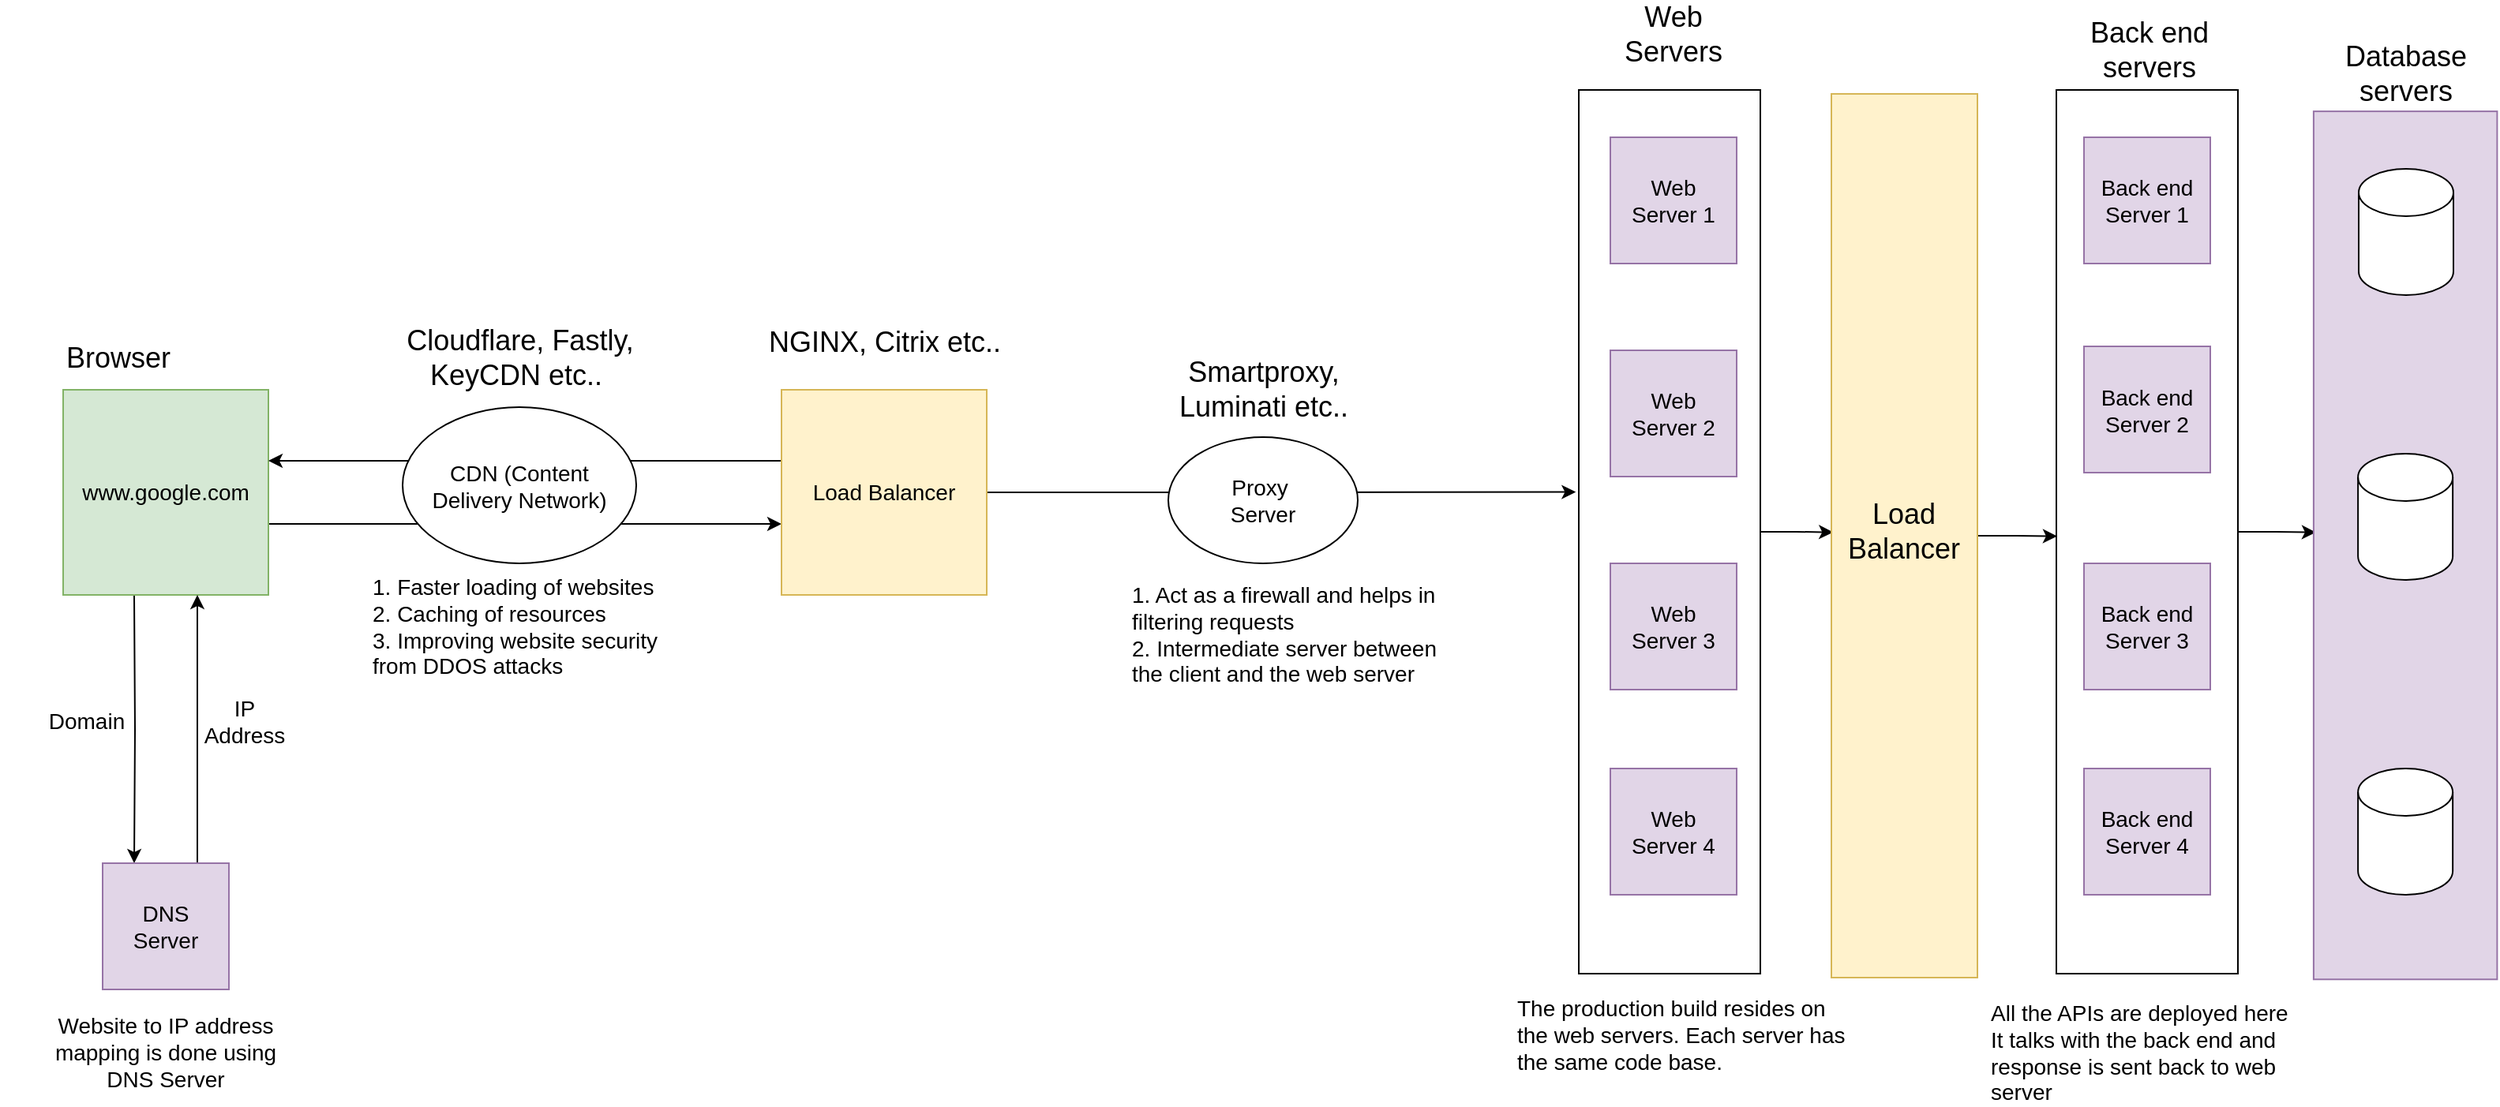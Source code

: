 <mxfile version="14.1.2" type="device"><diagram id="uPVvGhzSQa0sP1WNFT_e" name="Page-1"><mxGraphModel dx="2310" dy="1952" grid="1" gridSize="10" guides="1" tooltips="1" connect="1" arrows="1" fold="1" page="1" pageScale="1" pageWidth="827" pageHeight="1169" math="0" shadow="0"><root><mxCell id="0"/><mxCell id="1" parent="0"/><mxCell id="imSSAkni55InoHqeB1R4-46" style="edgeStyle=orthogonalEdgeStyle;rounded=0;orthogonalLoop=1;jettySize=auto;html=1;entryX=0.515;entryY=0.013;entryDx=0;entryDy=0;entryPerimeter=0;" parent="1" source="imSSAkni55InoHqeB1R4-41" target="imSSAkni55InoHqeB1R4-32" edge="1"><mxGeometry relative="1" as="geometry"/></mxCell><mxCell id="imSSAkni55InoHqeB1R4-41" value="" style="rounded=0;whiteSpace=wrap;html=1;rotation=-90;" parent="1" vertex="1"><mxGeometry x="650" y="232.5" width="560" height="115" as="geometry"/></mxCell><mxCell id="imSSAkni55InoHqeB1R4-44" style="edgeStyle=orthogonalEdgeStyle;rounded=0;orthogonalLoop=1;jettySize=auto;html=1;entryX=0.496;entryY=0.988;entryDx=0;entryDy=0;entryPerimeter=0;" parent="1" source="imSSAkni55InoHqeB1R4-37" target="imSSAkni55InoHqeB1R4-20" edge="1"><mxGeometry relative="1" as="geometry"/></mxCell><mxCell id="imSSAkni55InoHqeB1R4-37" value="" style="rounded=0;whiteSpace=wrap;html=1;rotation=-90;" parent="1" vertex="1"><mxGeometry x="347.5" y="232.5" width="560" height="115" as="geometry"/></mxCell><mxCell id="imSSAkni55InoHqeB1R4-5" style="edgeStyle=orthogonalEdgeStyle;rounded=0;orthogonalLoop=1;jettySize=auto;html=1;entryX=0.25;entryY=0;entryDx=0;entryDy=0;" parent="1" target="imSSAkni55InoHqeB1R4-2" edge="1"><mxGeometry relative="1" as="geometry"><mxPoint x="-345" y="330" as="sourcePoint"/><mxPoint x="-345" y="440" as="targetPoint"/></mxGeometry></mxCell><mxCell id="imSSAkni55InoHqeB1R4-10" style="edgeStyle=orthogonalEdgeStyle;rounded=0;orthogonalLoop=1;jettySize=auto;html=1;entryX=0;entryY=0.5;entryDx=0;entryDy=0;" parent="1" edge="1"><mxGeometry relative="1" as="geometry"><mxPoint x="-260" y="285" as="sourcePoint"/><mxPoint x="65.0" y="285" as="targetPoint"/></mxGeometry></mxCell><mxCell id="imSSAkni55InoHqeB1R4-1" value="&lt;font style=&quot;font-size: 14px&quot;&gt;www.google.com&lt;/font&gt;" style="whiteSpace=wrap;html=1;aspect=fixed;fillColor=#d5e8d4;strokeColor=#82b366;" parent="1" vertex="1"><mxGeometry x="-390" y="200" width="130" height="130" as="geometry"/></mxCell><mxCell id="imSSAkni55InoHqeB1R4-6" style="edgeStyle=orthogonalEdgeStyle;rounded=0;orthogonalLoop=1;jettySize=auto;html=1;exitX=0.75;exitY=0;exitDx=0;exitDy=0;" parent="1" source="imSSAkni55InoHqeB1R4-2" edge="1"><mxGeometry relative="1" as="geometry"><mxPoint x="-305" y="440" as="sourcePoint"/><mxPoint x="-305" y="330" as="targetPoint"/></mxGeometry></mxCell><mxCell id="imSSAkni55InoHqeB1R4-2" value="&lt;font style=&quot;font-size: 14px&quot;&gt;DNS&lt;br&gt;Server&lt;/font&gt;" style="whiteSpace=wrap;html=1;aspect=fixed;fillColor=#e1d5e7;strokeColor=#9673a6;" parent="1" vertex="1"><mxGeometry x="-365" y="500" width="80" height="80" as="geometry"/></mxCell><mxCell id="imSSAkni55InoHqeB1R4-7" value="&lt;font style=&quot;font-size: 18px&quot;&gt;Browser&lt;/font&gt;" style="text;html=1;strokeColor=none;fillColor=none;align=center;verticalAlign=middle;whiteSpace=wrap;rounded=0;" parent="1" vertex="1"><mxGeometry x="-375" y="170" width="40" height="20" as="geometry"/></mxCell><mxCell id="imSSAkni55InoHqeB1R4-8" value="&lt;font style=&quot;font-size: 14px&quot;&gt;IP Address&lt;/font&gt;" style="text;html=1;strokeColor=none;fillColor=none;align=center;verticalAlign=middle;whiteSpace=wrap;rounded=0;" parent="1" vertex="1"><mxGeometry x="-295" y="400" width="40" height="20" as="geometry"/></mxCell><mxCell id="imSSAkni55InoHqeB1R4-39" style="edgeStyle=orthogonalEdgeStyle;rounded=0;orthogonalLoop=1;jettySize=auto;html=1;entryX=0.545;entryY=-0.016;entryDx=0;entryDy=0;entryPerimeter=0;" parent="1" source="imSSAkni55InoHqeB1R4-9" target="imSSAkni55InoHqeB1R4-37" edge="1"><mxGeometry relative="1" as="geometry"/></mxCell><mxCell id="04SnWBow9OKNr6N17T-R-7" style="edgeStyle=orthogonalEdgeStyle;rounded=0;orthogonalLoop=1;jettySize=auto;html=1;entryX=1;entryY=0.5;entryDx=0;entryDy=0;" parent="1" edge="1"><mxGeometry relative="1" as="geometry"><mxPoint x="65.0" y="245" as="sourcePoint"/><mxPoint x="-260" y="245" as="targetPoint"/></mxGeometry></mxCell><mxCell id="imSSAkni55InoHqeB1R4-9" value="&lt;font style=&quot;font-size: 14px&quot;&gt;Load Balancer&lt;/font&gt;" style="whiteSpace=wrap;html=1;aspect=fixed;fillColor=#fff2cc;strokeColor=#d6b656;" parent="1" vertex="1"><mxGeometry x="65" y="200" width="130" height="130" as="geometry"/></mxCell><mxCell id="imSSAkni55InoHqeB1R4-11" value="&lt;font style=&quot;font-size: 14px&quot;&gt;Web&lt;br&gt;Server 1&lt;/font&gt;" style="whiteSpace=wrap;html=1;aspect=fixed;fillColor=#e1d5e7;strokeColor=#9673a6;" parent="1" vertex="1"><mxGeometry x="590" y="40" width="80" height="80" as="geometry"/></mxCell><mxCell id="imSSAkni55InoHqeB1R4-12" value="&lt;font style=&quot;font-size: 14px&quot;&gt;Web&lt;br&gt;Server 2&lt;/font&gt;" style="whiteSpace=wrap;html=1;aspect=fixed;fillColor=#e1d5e7;strokeColor=#9673a6;" parent="1" vertex="1"><mxGeometry x="590" y="175" width="80" height="80" as="geometry"/></mxCell><mxCell id="imSSAkni55InoHqeB1R4-13" value="&lt;font style=&quot;font-size: 14px&quot;&gt;Web&lt;br&gt;Server 3&lt;/font&gt;" style="whiteSpace=wrap;html=1;aspect=fixed;fillColor=#e1d5e7;strokeColor=#9673a6;" parent="1" vertex="1"><mxGeometry x="590" y="310" width="80" height="80" as="geometry"/></mxCell><mxCell id="imSSAkni55InoHqeB1R4-14" value="&lt;font style=&quot;font-size: 14px&quot;&gt;Web&lt;br&gt;Server 4&lt;/font&gt;" style="whiteSpace=wrap;html=1;aspect=fixed;fillColor=#e1d5e7;strokeColor=#9673a6;" parent="1" vertex="1"><mxGeometry x="590" y="440" width="80" height="80" as="geometry"/></mxCell><mxCell id="imSSAkni55InoHqeB1R4-45" style="edgeStyle=orthogonalEdgeStyle;rounded=0;orthogonalLoop=1;jettySize=auto;html=1;entryX=0.495;entryY=0.004;entryDx=0;entryDy=0;entryPerimeter=0;" parent="1" source="imSSAkni55InoHqeB1R4-20" target="imSSAkni55InoHqeB1R4-41" edge="1"><mxGeometry relative="1" as="geometry"/></mxCell><mxCell id="imSSAkni55InoHqeB1R4-20" value="" style="rounded=0;whiteSpace=wrap;html=1;rotation=90;fillColor=#fff2cc;strokeColor=#d6b656;" parent="1" vertex="1"><mxGeometry x="496.25" y="246.25" width="560" height="92.5" as="geometry"/></mxCell><mxCell id="imSSAkni55InoHqeB1R4-21" value="&lt;div&gt;&lt;span style=&quot;font-size: 18px&quot;&gt;Load&lt;/span&gt;&lt;/div&gt;&lt;font style=&quot;font-size: 18px&quot;&gt;&lt;div&gt;&lt;span&gt;Balancer&lt;/span&gt;&lt;/div&gt;&lt;/font&gt;" style="text;html=1;strokeColor=none;fillColor=none;align=center;verticalAlign=middle;whiteSpace=wrap;rounded=0;" parent="1" vertex="1"><mxGeometry x="756.25" y="280" width="40" height="20" as="geometry"/></mxCell><mxCell id="imSSAkni55InoHqeB1R4-22" value="&lt;span style=&quot;font-size: 14px&quot;&gt;Back end&lt;br&gt;Server 1&lt;/span&gt;" style="whiteSpace=wrap;html=1;aspect=fixed;fillColor=#e1d5e7;strokeColor=#9673a6;" parent="1" vertex="1"><mxGeometry x="890" y="40" width="80" height="80" as="geometry"/></mxCell><mxCell id="imSSAkni55InoHqeB1R4-23" value="&lt;span style=&quot;font-size: 14px&quot;&gt;Back end&lt;/span&gt;&lt;br style=&quot;font-size: 14px&quot;&gt;&lt;span style=&quot;font-size: 14px&quot;&gt;Server 2&lt;/span&gt;" style="whiteSpace=wrap;html=1;aspect=fixed;fillColor=#e1d5e7;strokeColor=#9673a6;" parent="1" vertex="1"><mxGeometry x="890" y="172.5" width="80" height="80" as="geometry"/></mxCell><mxCell id="imSSAkni55InoHqeB1R4-24" value="&lt;span style=&quot;font-size: 14px&quot;&gt;Back end&lt;/span&gt;&lt;br style=&quot;font-size: 14px&quot;&gt;&lt;span style=&quot;font-size: 14px&quot;&gt;Server 3&lt;/span&gt;" style="whiteSpace=wrap;html=1;aspect=fixed;fillColor=#e1d5e7;strokeColor=#9673a6;" parent="1" vertex="1"><mxGeometry x="890" y="310" width="80" height="80" as="geometry"/></mxCell><mxCell id="imSSAkni55InoHqeB1R4-25" value="&lt;span style=&quot;font-size: 14px&quot;&gt;Back end&lt;/span&gt;&lt;br style=&quot;font-size: 14px&quot;&gt;&lt;span style=&quot;font-size: 14px&quot;&gt;Server 4&lt;/span&gt;" style="whiteSpace=wrap;html=1;aspect=fixed;fillColor=#e1d5e7;strokeColor=#9673a6;" parent="1" vertex="1"><mxGeometry x="890" y="440" width="80" height="80" as="geometry"/></mxCell><mxCell id="imSSAkni55InoHqeB1R4-32" value="" style="rounded=0;whiteSpace=wrap;html=1;rotation=-90;fillColor=#e1d5e7;strokeColor=#9673a6;" parent="1" vertex="1"><mxGeometry x="818.54" y="240.47" width="550.07" height="116.25" as="geometry"/></mxCell><mxCell id="imSSAkni55InoHqeB1R4-33" value="" style="shape=cylinder3;whiteSpace=wrap;html=1;boundedLbl=1;backgroundOutline=1;size=15;" parent="1" vertex="1"><mxGeometry x="1064" y="60" width="60" height="80" as="geometry"/></mxCell><mxCell id="imSSAkni55InoHqeB1R4-34" value="" style="shape=cylinder3;whiteSpace=wrap;html=1;boundedLbl=1;backgroundOutline=1;size=15;" parent="1" vertex="1"><mxGeometry x="1063.57" y="240.47" width="60" height="80" as="geometry"/></mxCell><mxCell id="imSSAkni55InoHqeB1R4-35" value="" style="shape=cylinder3;whiteSpace=wrap;html=1;boundedLbl=1;backgroundOutline=1;size=15;" parent="1" vertex="1"><mxGeometry x="1063.57" y="440" width="60" height="80" as="geometry"/></mxCell><mxCell id="imSSAkni55InoHqeB1R4-36" value="&lt;font style=&quot;font-size: 18px&quot;&gt;Database servers&lt;/font&gt;" style="text;html=1;strokeColor=none;fillColor=none;align=center;verticalAlign=middle;whiteSpace=wrap;rounded=0;" parent="1" vertex="1"><mxGeometry x="1074" y="-10" width="40" height="20" as="geometry"/></mxCell><mxCell id="imSSAkni55InoHqeB1R4-38" value="&lt;font style=&quot;font-size: 18px&quot;&gt;Web&lt;br&gt;Servers&lt;br&gt;&lt;/font&gt;" style="text;html=1;strokeColor=none;fillColor=none;align=center;verticalAlign=middle;whiteSpace=wrap;rounded=0;" parent="1" vertex="1"><mxGeometry x="610" y="-30" width="40" height="10" as="geometry"/></mxCell><mxCell id="imSSAkni55InoHqeB1R4-43" value="&lt;font style=&quot;font-size: 18px&quot;&gt;Back end&lt;br&gt;servers&lt;br&gt;&lt;/font&gt;" style="text;html=1;strokeColor=none;fillColor=none;align=center;verticalAlign=middle;whiteSpace=wrap;rounded=0;" parent="1" vertex="1"><mxGeometry x="890" y="-20" width="82.5" height="10" as="geometry"/></mxCell><mxCell id="04SnWBow9OKNr6N17T-R-1" value="&lt;font style=&quot;font-size: 14px&quot;&gt;Website to IP address &lt;br&gt;mapping is done using &lt;br&gt;DNS Server&lt;/font&gt;" style="text;html=1;strokeColor=none;fillColor=none;align=center;verticalAlign=middle;whiteSpace=wrap;rounded=0;" parent="1" vertex="1"><mxGeometry x="-430" y="610" width="210" height="20" as="geometry"/></mxCell><mxCell id="04SnWBow9OKNr6N17T-R-2" value="&lt;span style=&quot;font-size: 14px&quot;&gt;Domain&lt;/span&gt;" style="text;html=1;strokeColor=none;fillColor=none;align=center;verticalAlign=middle;whiteSpace=wrap;rounded=0;" parent="1" vertex="1"><mxGeometry x="-395" y="400" width="40" height="20" as="geometry"/></mxCell><mxCell id="04SnWBow9OKNr6N17T-R-4" value="&lt;span style=&quot;font-size: 14px&quot;&gt;CDN (Content&lt;/span&gt;&lt;br style=&quot;font-size: 14px&quot;&gt;&lt;span style=&quot;font-size: 14px&quot;&gt;Delivery Network)&lt;/span&gt;" style="ellipse;whiteSpace=wrap;html=1;" parent="1" vertex="1"><mxGeometry x="-175" y="211" width="148" height="99" as="geometry"/></mxCell><mxCell id="04SnWBow9OKNr6N17T-R-5" value="&lt;div style=&quot;text-align: left ; font-size: 14px&quot;&gt;&lt;font style=&quot;font-size: 14px&quot;&gt;1. Faster loading of websites&lt;/font&gt;&lt;/div&gt;&lt;div style=&quot;text-align: left ; font-size: 14px&quot;&gt;&lt;span&gt;&lt;font style=&quot;font-size: 14px&quot;&gt;2. Caching of resources&lt;/font&gt;&lt;/span&gt;&lt;/div&gt;&lt;div style=&quot;text-align: left ; font-size: 14px&quot;&gt;&lt;font style=&quot;font-size: 14px&quot;&gt;3. Improving website security from DDOS attacks&lt;/font&gt;&lt;/div&gt;" style="text;html=1;strokeColor=none;fillColor=none;align=center;verticalAlign=middle;whiteSpace=wrap;rounded=0;" parent="1" vertex="1"><mxGeometry x="-195" y="340" width="210" height="20" as="geometry"/></mxCell><mxCell id="04SnWBow9OKNr6N17T-R-8" value="&lt;font style=&quot;font-size: 14px&quot;&gt;Proxy&amp;nbsp;&lt;br&gt;Server&lt;/font&gt;" style="ellipse;whiteSpace=wrap;html=1;" parent="1" vertex="1"><mxGeometry x="310" y="230" width="120" height="80" as="geometry"/></mxCell><mxCell id="04SnWBow9OKNr6N17T-R-9" value="&lt;div style=&quot;text-align: left ; font-size: 14px&quot;&gt;1. Act as a firewall and helps in filtering requests&lt;/div&gt;&lt;div style=&quot;text-align: left ; font-size: 14px&quot;&gt;2. Intermediate server between the client and the web server&lt;/div&gt;" style="text;html=1;strokeColor=none;fillColor=none;align=center;verticalAlign=middle;whiteSpace=wrap;rounded=0;" parent="1" vertex="1"><mxGeometry x="286.25" y="330" width="210" height="50" as="geometry"/></mxCell><mxCell id="04SnWBow9OKNr6N17T-R-10" value="&lt;div style=&quot;text-align: left ; font-size: 14px&quot;&gt;The production build resides on the web servers. Each server has the same code base.&lt;/div&gt;" style="text;html=1;strokeColor=none;fillColor=none;align=center;verticalAlign=middle;whiteSpace=wrap;rounded=0;" parent="1" vertex="1"><mxGeometry x="530" y="584" width="210" height="50" as="geometry"/></mxCell><mxCell id="04SnWBow9OKNr6N17T-R-11" value="&lt;div style=&quot;text-align: left ; font-size: 14px&quot;&gt;All the APIs are deployed here&lt;/div&gt;&lt;div style=&quot;text-align: left ; font-size: 14px&quot;&gt;It talks with the back end and response is sent back to web server&lt;/div&gt;" style="text;html=1;strokeColor=none;fillColor=none;align=center;verticalAlign=middle;whiteSpace=wrap;rounded=0;" parent="1" vertex="1"><mxGeometry x="830" y="595" width="210" height="50" as="geometry"/></mxCell><mxCell id="GsYwJ6nw1-xCwWLyN0t--1" value="&lt;font style=&quot;font-size: 18px&quot;&gt;Cloudflare, Fastly, KeyCDN etc..&amp;nbsp;&lt;/font&gt;" style="text;html=1;strokeColor=none;fillColor=none;align=center;verticalAlign=middle;whiteSpace=wrap;rounded=0;" vertex="1" parent="1"><mxGeometry x="-181.5" y="170" width="161" height="20" as="geometry"/></mxCell><mxCell id="GsYwJ6nw1-xCwWLyN0t--2" value="&lt;span style=&quot;font-size: 18px&quot;&gt;Smartproxy, Luminati etc..&lt;/span&gt;" style="text;html=1;strokeColor=none;fillColor=none;align=center;verticalAlign=middle;whiteSpace=wrap;rounded=0;" vertex="1" parent="1"><mxGeometry x="289.5" y="190" width="161" height="20" as="geometry"/></mxCell><mxCell id="GsYwJ6nw1-xCwWLyN0t--3" value="&lt;font style=&quot;font-size: 18px&quot;&gt;NGINX, Citrix etc..&lt;/font&gt;" style="text;html=1;strokeColor=none;fillColor=none;align=center;verticalAlign=middle;whiteSpace=wrap;rounded=0;" vertex="1" parent="1"><mxGeometry x="49.5" y="160" width="161" height="20" as="geometry"/></mxCell></root></mxGraphModel></diagram></mxfile>